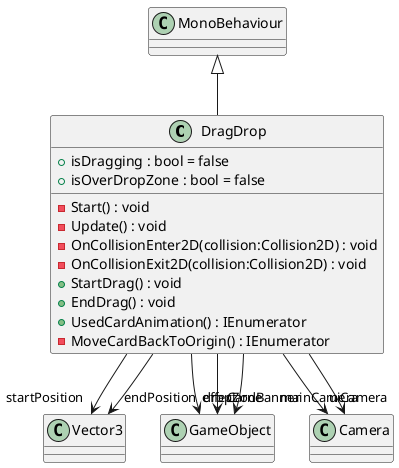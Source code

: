 @startuml
class DragDrop {
    + isDragging : bool = false
    + isOverDropZone : bool = false
    - Start() : void
    - Update() : void
    - OnCollisionEnter2D(collision:Collision2D) : void
    - OnCollisionExit2D(collision:Collision2D) : void
    + StartDrag() : void
    + EndDrag() : void
    + UsedCardAnimation() : IEnumerator
    - MoveCardBackToOrigin() : IEnumerator
}
MonoBehaviour <|-- DragDrop
DragDrop --> "startPosition" Vector3
DragDrop --> "dropZone" GameObject
DragDrop --> "uiCamera" Camera
DragDrop --> "mainCamera" Camera
DragDrop --> "endPosition" Vector3
DragDrop --> "CardBanner" GameObject
DragDrop --> "effect" GameObject
@enduml

